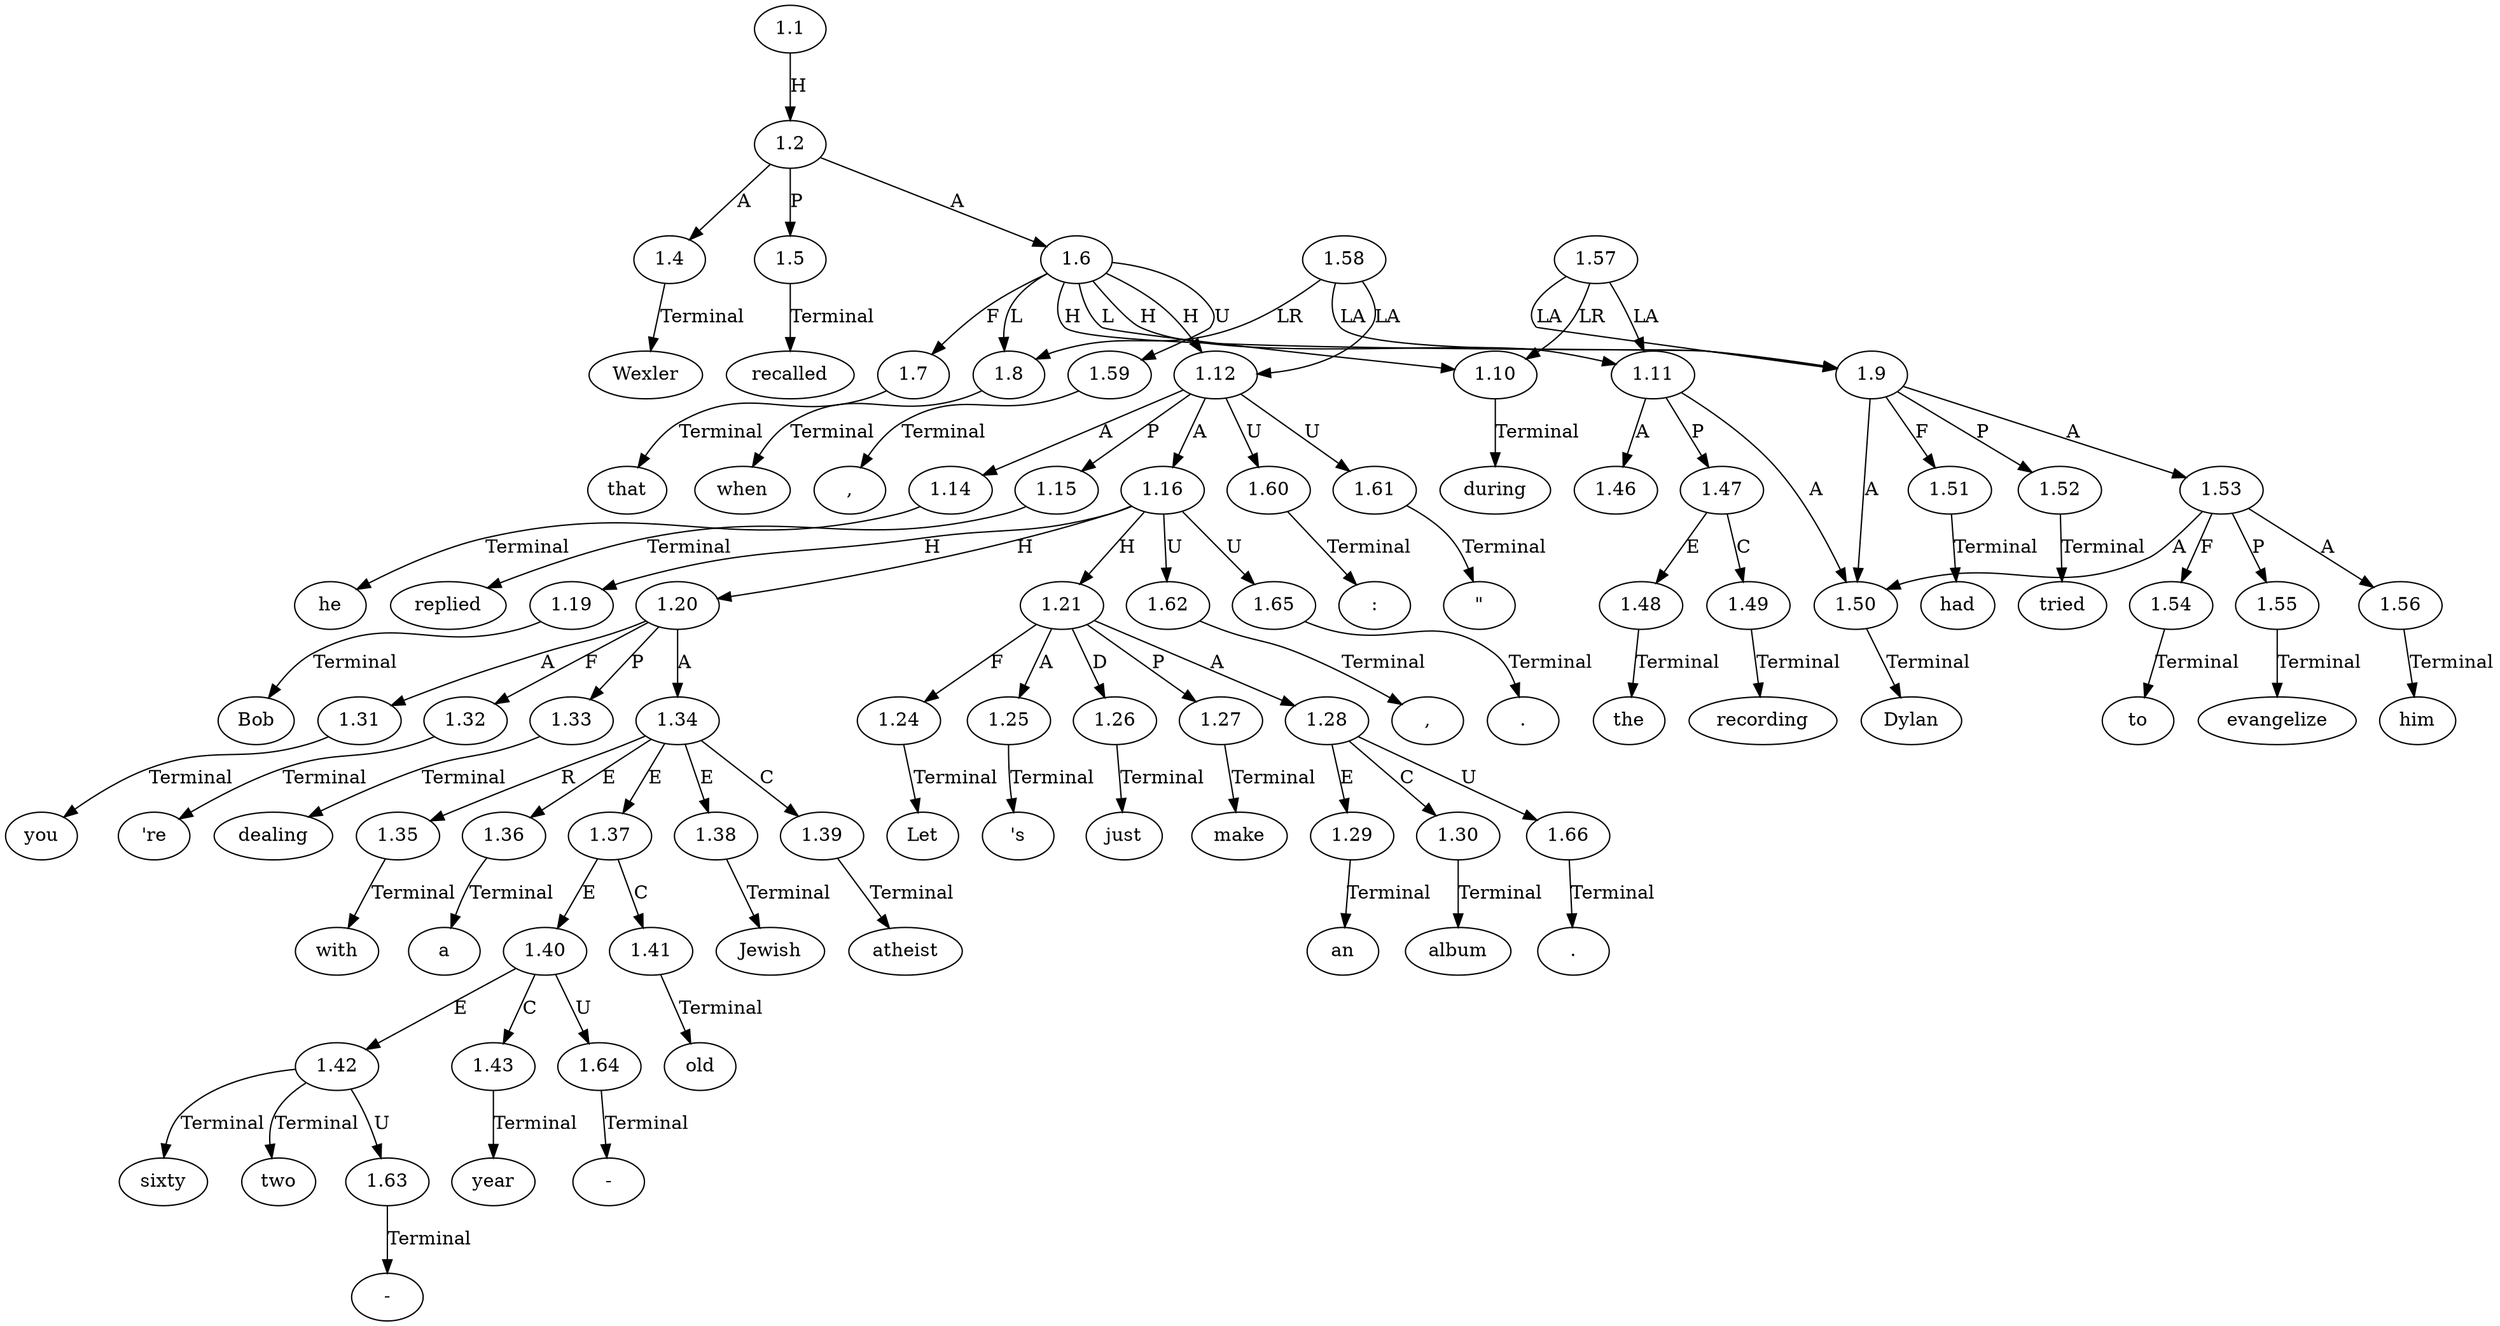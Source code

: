 // Graph
digraph {
	0.1 [label=Wexler ordering=out]
	0.10 [label=him ordering=out]
	0.11 [label=during ordering=out]
	0.12 [label=the ordering=out]
	0.13 [label=recording ordering=out]
	0.14 [label="," ordering=out]
	0.15 [label=he ordering=out]
	0.16 [label=replied ordering=out]
	0.17 [label=":" ordering=out]
	0.18 [label="\"" ordering=out]
	0.19 [label=Bob ordering=out]
	0.2 [label=recalled ordering=out]
	0.20 [label="," ordering=out]
	0.21 [label=you ordering=out]
	0.22 [label="'re" ordering=out]
	0.23 [label=dealing ordering=out]
	0.24 [label=with ordering=out]
	0.25 [label=a ordering=out]
	0.26 [label=sixty ordering=out]
	0.27 [label="-" ordering=out]
	0.28 [label=two ordering=out]
	0.29 [label="-" ordering=out]
	0.3 [label=that ordering=out]
	0.30 [label=year ordering=out]
	0.31 [label=old ordering=out]
	0.32 [label=Jewish ordering=out]
	0.33 [label=atheist ordering=out]
	0.34 [label="." ordering=out]
	0.35 [label=Let ordering=out]
	0.36 [label="'s" ordering=out]
	0.37 [label=just ordering=out]
	0.38 [label=make ordering=out]
	0.39 [label=an ordering=out]
	0.4 [label=when ordering=out]
	0.40 [label=album ordering=out]
	0.41 [label="." ordering=out]
	0.5 [label=Dylan ordering=out]
	0.6 [label=had ordering=out]
	0.7 [label=tried ordering=out]
	0.8 [label=to ordering=out]
	0.9 [label=evangelize ordering=out]
	1.1 [label=1.1 ordering=out]
	1.2 [label=1.2 ordering=out]
	1.4 [label=1.4 ordering=out]
	1.5 [label=1.5 ordering=out]
	1.6 [label=1.6 ordering=out]
	1.7 [label=1.7 ordering=out]
	1.8 [label=1.8 ordering=out]
	1.9 [label=1.9 ordering=out]
	1.10 [label=1.10 ordering=out]
	1.11 [label=1.11 ordering=out]
	1.12 [label=1.12 ordering=out]
	1.14 [label=1.14 ordering=out]
	1.15 [label=1.15 ordering=out]
	1.16 [label=1.16 ordering=out]
	1.19 [label=1.19 ordering=out]
	1.20 [label=1.20 ordering=out]
	1.21 [label=1.21 ordering=out]
	1.24 [label=1.24 ordering=out]
	1.25 [label=1.25 ordering=out]
	1.26 [label=1.26 ordering=out]
	1.27 [label=1.27 ordering=out]
	1.28 [label=1.28 ordering=out]
	1.29 [label=1.29 ordering=out]
	1.30 [label=1.30 ordering=out]
	1.31 [label=1.31 ordering=out]
	1.32 [label=1.32 ordering=out]
	1.33 [label=1.33 ordering=out]
	1.34 [label=1.34 ordering=out]
	1.35 [label=1.35 ordering=out]
	1.36 [label=1.36 ordering=out]
	1.37 [label=1.37 ordering=out]
	1.38 [label=1.38 ordering=out]
	1.39 [label=1.39 ordering=out]
	1.40 [label=1.40 ordering=out]
	1.41 [label=1.41 ordering=out]
	1.42 [label=1.42 ordering=out]
	1.43 [label=1.43 ordering=out]
	1.46 [label=1.46 ordering=out]
	1.47 [label=1.47 ordering=out]
	1.48 [label=1.48 ordering=out]
	1.49 [label=1.49 ordering=out]
	1.50 [label=1.50 ordering=out]
	1.51 [label=1.51 ordering=out]
	1.52 [label=1.52 ordering=out]
	1.53 [label=1.53 ordering=out]
	1.54 [label=1.54 ordering=out]
	1.55 [label=1.55 ordering=out]
	1.56 [label=1.56 ordering=out]
	1.57 [label=1.57 ordering=out]
	1.58 [label=1.58 ordering=out]
	1.59 [label=1.59 ordering=out]
	1.60 [label=1.60 ordering=out]
	1.61 [label=1.61 ordering=out]
	1.62 [label=1.62 ordering=out]
	1.63 [label=1.63 ordering=out]
	1.64 [label=1.64 ordering=out]
	1.65 [label=1.65 ordering=out]
	1.66 [label=1.66 ordering=out]
	1.1 -> 1.2 [label=H ordering=out]
	1.2 -> 1.4 [label=A ordering=out]
	1.2 -> 1.5 [label=P ordering=out]
	1.2 -> 1.6 [label=A ordering=out]
	1.4 -> 0.1 [label=Terminal ordering=out]
	1.5 -> 0.2 [label=Terminal ordering=out]
	1.6 -> 1.7 [label=F ordering=out]
	1.6 -> 1.8 [label=L ordering=out]
	1.6 -> 1.9 [label=H ordering=out]
	1.6 -> 1.10 [label=L ordering=out]
	1.6 -> 1.11 [label=H ordering=out]
	1.6 -> 1.12 [label=H ordering=out]
	1.6 -> 1.59 [label=U ordering=out]
	1.7 -> 0.3 [label=Terminal ordering=out]
	1.8 -> 0.4 [label=Terminal ordering=out]
	1.9 -> 1.50 [label=A ordering=out]
	1.9 -> 1.51 [label=F ordering=out]
	1.9 -> 1.52 [label=P ordering=out]
	1.9 -> 1.53 [label=A ordering=out]
	1.10 -> 0.11 [label=Terminal ordering=out]
	1.11 -> 1.46 [label=A ordering=out]
	1.11 -> 1.47 [label=P ordering=out]
	1.11 -> 1.50 [label=A ordering=out]
	1.12 -> 1.14 [label=A ordering=out]
	1.12 -> 1.15 [label=P ordering=out]
	1.12 -> 1.16 [label=A ordering=out]
	1.12 -> 1.60 [label=U ordering=out]
	1.12 -> 1.61 [label=U ordering=out]
	1.14 -> 0.15 [label=Terminal ordering=out]
	1.15 -> 0.16 [label=Terminal ordering=out]
	1.16 -> 1.19 [label=H ordering=out]
	1.16 -> 1.20 [label=H ordering=out]
	1.16 -> 1.21 [label=H ordering=out]
	1.16 -> 1.62 [label=U ordering=out]
	1.16 -> 1.65 [label=U ordering=out]
	1.19 -> 0.19 [label=Terminal ordering=out]
	1.20 -> 1.31 [label=A ordering=out]
	1.20 -> 1.32 [label=F ordering=out]
	1.20 -> 1.33 [label=P ordering=out]
	1.20 -> 1.34 [label=A ordering=out]
	1.21 -> 1.24 [label=F ordering=out]
	1.21 -> 1.25 [label=A ordering=out]
	1.21 -> 1.26 [label=D ordering=out]
	1.21 -> 1.27 [label=P ordering=out]
	1.21 -> 1.28 [label=A ordering=out]
	1.24 -> 0.35 [label=Terminal ordering=out]
	1.25 -> 0.36 [label=Terminal ordering=out]
	1.26 -> 0.37 [label=Terminal ordering=out]
	1.27 -> 0.38 [label=Terminal ordering=out]
	1.28 -> 1.29 [label=E ordering=out]
	1.28 -> 1.30 [label=C ordering=out]
	1.28 -> 1.66 [label=U ordering=out]
	1.29 -> 0.39 [label=Terminal ordering=out]
	1.30 -> 0.40 [label=Terminal ordering=out]
	1.31 -> 0.21 [label=Terminal ordering=out]
	1.32 -> 0.22 [label=Terminal ordering=out]
	1.33 -> 0.23 [label=Terminal ordering=out]
	1.34 -> 1.35 [label=R ordering=out]
	1.34 -> 1.36 [label=E ordering=out]
	1.34 -> 1.37 [label=E ordering=out]
	1.34 -> 1.38 [label=E ordering=out]
	1.34 -> 1.39 [label=C ordering=out]
	1.35 -> 0.24 [label=Terminal ordering=out]
	1.36 -> 0.25 [label=Terminal ordering=out]
	1.37 -> 1.40 [label=E ordering=out]
	1.37 -> 1.41 [label=C ordering=out]
	1.38 -> 0.32 [label=Terminal ordering=out]
	1.39 -> 0.33 [label=Terminal ordering=out]
	1.40 -> 1.42 [label=E ordering=out]
	1.40 -> 1.43 [label=C ordering=out]
	1.40 -> 1.64 [label=U ordering=out]
	1.41 -> 0.31 [label=Terminal ordering=out]
	1.42 -> 0.26 [label=Terminal ordering=out]
	1.42 -> 0.28 [label=Terminal ordering=out]
	1.42 -> 1.63 [label=U ordering=out]
	1.43 -> 0.30 [label=Terminal ordering=out]
	1.47 -> 1.48 [label=E ordering=out]
	1.47 -> 1.49 [label=C ordering=out]
	1.48 -> 0.12 [label=Terminal ordering=out]
	1.49 -> 0.13 [label=Terminal ordering=out]
	1.50 -> 0.5 [label=Terminal ordering=out]
	1.51 -> 0.6 [label=Terminal ordering=out]
	1.52 -> 0.7 [label=Terminal ordering=out]
	1.53 -> 1.50 [label=A ordering=out]
	1.53 -> 1.54 [label=F ordering=out]
	1.53 -> 1.55 [label=P ordering=out]
	1.53 -> 1.56 [label=A ordering=out]
	1.54 -> 0.8 [label=Terminal ordering=out]
	1.55 -> 0.9 [label=Terminal ordering=out]
	1.56 -> 0.10 [label=Terminal ordering=out]
	1.57 -> 1.9 [label=LA ordering=out]
	1.57 -> 1.10 [label=LR ordering=out]
	1.57 -> 1.11 [label=LA ordering=out]
	1.58 -> 1.8 [label=LR ordering=out]
	1.58 -> 1.9 [label=LA ordering=out]
	1.58 -> 1.12 [label=LA ordering=out]
	1.59 -> 0.14 [label=Terminal ordering=out]
	1.60 -> 0.17 [label=Terminal ordering=out]
	1.61 -> 0.18 [label=Terminal ordering=out]
	1.62 -> 0.20 [label=Terminal ordering=out]
	1.63 -> 0.27 [label=Terminal ordering=out]
	1.64 -> 0.29 [label=Terminal ordering=out]
	1.65 -> 0.34 [label=Terminal ordering=out]
	1.66 -> 0.41 [label=Terminal ordering=out]
}
